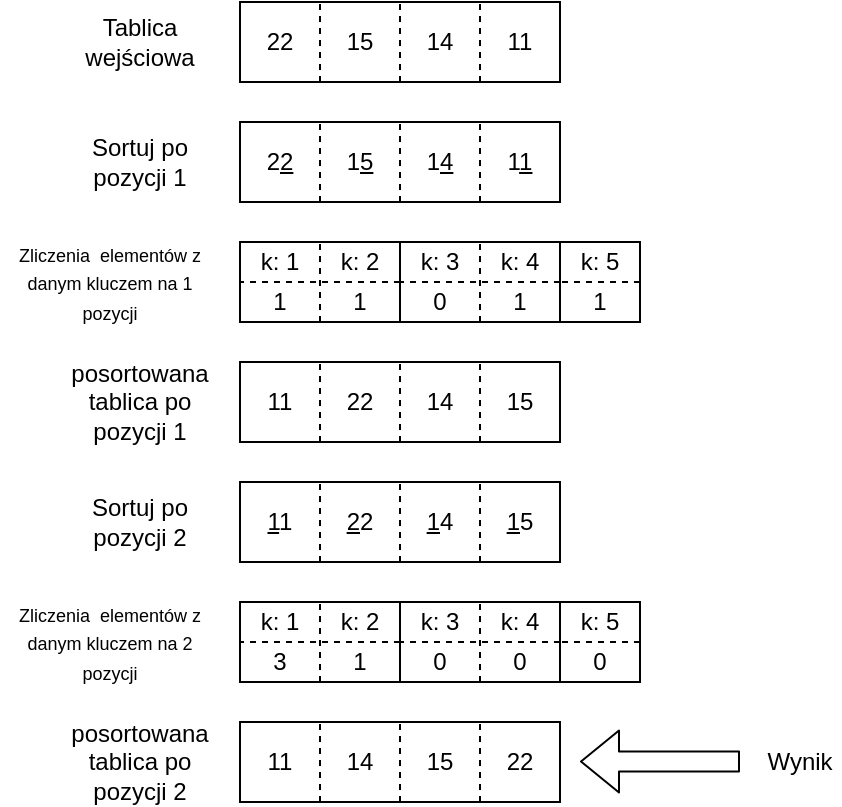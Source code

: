 <mxfile version="12.9.4" type="device"><diagram id="mf8olS-6DzNRU2M9eISm" name="Page-1"><mxGraphModel dx="677" dy="346" grid="1" gridSize="10" guides="1" tooltips="1" connect="1" arrows="1" fold="1" page="1" pageScale="1" pageWidth="850" pageHeight="1100" math="0" shadow="0"><root><mxCell id="0"/><mxCell id="1" parent="0"/><mxCell id="Elx4eIKr_xaL5NuPTs_i-1" value="" style="rounded=0;whiteSpace=wrap;html=1;" vertex="1" parent="1"><mxGeometry x="160" y="200" width="160" height="40" as="geometry"/></mxCell><mxCell id="Elx4eIKr_xaL5NuPTs_i-2" value="" style="endArrow=none;dashed=1;html=1;entryX=0.25;entryY=0;entryDx=0;entryDy=0;exitX=0.25;exitY=1;exitDx=0;exitDy=0;" edge="1" parent="1" source="Elx4eIKr_xaL5NuPTs_i-1" target="Elx4eIKr_xaL5NuPTs_i-1"><mxGeometry width="50" height="50" relative="1" as="geometry"><mxPoint x="400" y="340" as="sourcePoint"/><mxPoint x="450" y="290" as="targetPoint"/></mxGeometry></mxCell><mxCell id="Elx4eIKr_xaL5NuPTs_i-3" value="" style="endArrow=none;dashed=1;html=1;entryX=0.5;entryY=0;entryDx=0;entryDy=0;exitX=0.5;exitY=1;exitDx=0;exitDy=0;" edge="1" parent="1" source="Elx4eIKr_xaL5NuPTs_i-1" target="Elx4eIKr_xaL5NuPTs_i-1"><mxGeometry width="50" height="50" relative="1" as="geometry"><mxPoint x="210" y="250" as="sourcePoint"/><mxPoint x="210" y="210" as="targetPoint"/></mxGeometry></mxCell><mxCell id="Elx4eIKr_xaL5NuPTs_i-4" value="" style="endArrow=none;dashed=1;html=1;entryX=0.75;entryY=0;entryDx=0;entryDy=0;exitX=0.75;exitY=1;exitDx=0;exitDy=0;" edge="1" parent="1" source="Elx4eIKr_xaL5NuPTs_i-1" target="Elx4eIKr_xaL5NuPTs_i-1"><mxGeometry width="50" height="50" relative="1" as="geometry"><mxPoint x="220" y="260" as="sourcePoint"/><mxPoint x="220" y="220" as="targetPoint"/></mxGeometry></mxCell><mxCell id="Elx4eIKr_xaL5NuPTs_i-5" value="22" style="text;html=1;strokeColor=none;fillColor=none;align=center;verticalAlign=middle;whiteSpace=wrap;rounded=0;" vertex="1" parent="1"><mxGeometry x="160" y="210" width="40" height="20" as="geometry"/></mxCell><mxCell id="Elx4eIKr_xaL5NuPTs_i-6" value="15" style="text;html=1;strokeColor=none;fillColor=none;align=center;verticalAlign=middle;whiteSpace=wrap;rounded=0;" vertex="1" parent="1"><mxGeometry x="200" y="210" width="40" height="20" as="geometry"/></mxCell><mxCell id="Elx4eIKr_xaL5NuPTs_i-7" value="14" style="text;html=1;strokeColor=none;fillColor=none;align=center;verticalAlign=middle;whiteSpace=wrap;rounded=0;" vertex="1" parent="1"><mxGeometry x="240" y="210" width="40" height="20" as="geometry"/></mxCell><mxCell id="Elx4eIKr_xaL5NuPTs_i-8" value="11" style="text;html=1;strokeColor=none;fillColor=none;align=center;verticalAlign=middle;whiteSpace=wrap;rounded=0;" vertex="1" parent="1"><mxGeometry x="280" y="210" width="40" height="20" as="geometry"/></mxCell><mxCell id="Elx4eIKr_xaL5NuPTs_i-18" value="" style="rounded=0;whiteSpace=wrap;html=1;" vertex="1" parent="1"><mxGeometry x="160" y="260" width="160" height="40" as="geometry"/></mxCell><mxCell id="Elx4eIKr_xaL5NuPTs_i-19" value="" style="endArrow=none;dashed=1;html=1;entryX=0.25;entryY=0;entryDx=0;entryDy=0;exitX=0.25;exitY=1;exitDx=0;exitDy=0;" edge="1" parent="1" source="Elx4eIKr_xaL5NuPTs_i-18" target="Elx4eIKr_xaL5NuPTs_i-18"><mxGeometry width="50" height="50" relative="1" as="geometry"><mxPoint x="400" y="400" as="sourcePoint"/><mxPoint x="450" y="350" as="targetPoint"/></mxGeometry></mxCell><mxCell id="Elx4eIKr_xaL5NuPTs_i-20" value="" style="endArrow=none;dashed=1;html=1;entryX=0.5;entryY=0;entryDx=0;entryDy=0;exitX=0.5;exitY=1;exitDx=0;exitDy=0;" edge="1" parent="1" source="Elx4eIKr_xaL5NuPTs_i-18" target="Elx4eIKr_xaL5NuPTs_i-18"><mxGeometry width="50" height="50" relative="1" as="geometry"><mxPoint x="210" y="310" as="sourcePoint"/><mxPoint x="210" y="270" as="targetPoint"/></mxGeometry></mxCell><mxCell id="Elx4eIKr_xaL5NuPTs_i-21" value="" style="endArrow=none;dashed=1;html=1;entryX=0.75;entryY=0;entryDx=0;entryDy=0;exitX=0.75;exitY=1;exitDx=0;exitDy=0;" edge="1" parent="1" source="Elx4eIKr_xaL5NuPTs_i-18" target="Elx4eIKr_xaL5NuPTs_i-18"><mxGeometry width="50" height="50" relative="1" as="geometry"><mxPoint x="220" y="320" as="sourcePoint"/><mxPoint x="220" y="280" as="targetPoint"/></mxGeometry></mxCell><mxCell id="Elx4eIKr_xaL5NuPTs_i-22" value="2&lt;u&gt;2&lt;/u&gt;" style="text;html=1;strokeColor=none;fillColor=none;align=center;verticalAlign=middle;whiteSpace=wrap;rounded=0;" vertex="1" parent="1"><mxGeometry x="160" y="270" width="40" height="20" as="geometry"/></mxCell><mxCell id="Elx4eIKr_xaL5NuPTs_i-23" value="1&lt;u&gt;5&lt;/u&gt;" style="text;html=1;strokeColor=none;fillColor=none;align=center;verticalAlign=middle;whiteSpace=wrap;rounded=0;" vertex="1" parent="1"><mxGeometry x="200" y="270" width="40" height="20" as="geometry"/></mxCell><mxCell id="Elx4eIKr_xaL5NuPTs_i-24" value="1&lt;u&gt;4&lt;/u&gt;" style="text;html=1;strokeColor=none;fillColor=none;align=center;verticalAlign=middle;whiteSpace=wrap;rounded=0;" vertex="1" parent="1"><mxGeometry x="240" y="270" width="40" height="20" as="geometry"/></mxCell><mxCell id="Elx4eIKr_xaL5NuPTs_i-25" value="1&lt;u&gt;1&lt;/u&gt;" style="text;html=1;strokeColor=none;fillColor=none;align=center;verticalAlign=middle;whiteSpace=wrap;rounded=0;" vertex="1" parent="1"><mxGeometry x="280" y="270" width="40" height="20" as="geometry"/></mxCell><mxCell id="Elx4eIKr_xaL5NuPTs_i-26" value="" style="rounded=0;whiteSpace=wrap;html=1;" vertex="1" parent="1"><mxGeometry x="160" y="380" width="160" height="40" as="geometry"/></mxCell><mxCell id="Elx4eIKr_xaL5NuPTs_i-27" value="" style="endArrow=none;dashed=1;html=1;entryX=0.25;entryY=0;entryDx=0;entryDy=0;exitX=0.25;exitY=1;exitDx=0;exitDy=0;" edge="1" parent="1" source="Elx4eIKr_xaL5NuPTs_i-26" target="Elx4eIKr_xaL5NuPTs_i-26"><mxGeometry width="50" height="50" relative="1" as="geometry"><mxPoint x="400" y="520" as="sourcePoint"/><mxPoint x="450" y="470" as="targetPoint"/></mxGeometry></mxCell><mxCell id="Elx4eIKr_xaL5NuPTs_i-28" value="" style="endArrow=none;dashed=1;html=1;entryX=0.5;entryY=0;entryDx=0;entryDy=0;exitX=0.5;exitY=1;exitDx=0;exitDy=0;" edge="1" parent="1" source="Elx4eIKr_xaL5NuPTs_i-26" target="Elx4eIKr_xaL5NuPTs_i-26"><mxGeometry width="50" height="50" relative="1" as="geometry"><mxPoint x="210" y="430" as="sourcePoint"/><mxPoint x="210" y="390" as="targetPoint"/></mxGeometry></mxCell><mxCell id="Elx4eIKr_xaL5NuPTs_i-29" value="" style="endArrow=none;dashed=1;html=1;entryX=0.75;entryY=0;entryDx=0;entryDy=0;exitX=0.75;exitY=1;exitDx=0;exitDy=0;" edge="1" parent="1" source="Elx4eIKr_xaL5NuPTs_i-26" target="Elx4eIKr_xaL5NuPTs_i-26"><mxGeometry width="50" height="50" relative="1" as="geometry"><mxPoint x="220" y="440" as="sourcePoint"/><mxPoint x="220" y="400" as="targetPoint"/></mxGeometry></mxCell><mxCell id="Elx4eIKr_xaL5NuPTs_i-30" value="11" style="text;html=1;strokeColor=none;fillColor=none;align=center;verticalAlign=middle;whiteSpace=wrap;rounded=0;" vertex="1" parent="1"><mxGeometry x="160" y="390" width="40" height="20" as="geometry"/></mxCell><mxCell id="Elx4eIKr_xaL5NuPTs_i-31" value="22" style="text;html=1;strokeColor=none;fillColor=none;align=center;verticalAlign=middle;whiteSpace=wrap;rounded=0;" vertex="1" parent="1"><mxGeometry x="200" y="390" width="40" height="20" as="geometry"/></mxCell><mxCell id="Elx4eIKr_xaL5NuPTs_i-32" value="14" style="text;html=1;strokeColor=none;fillColor=none;align=center;verticalAlign=middle;whiteSpace=wrap;rounded=0;" vertex="1" parent="1"><mxGeometry x="240" y="390" width="40" height="20" as="geometry"/></mxCell><mxCell id="Elx4eIKr_xaL5NuPTs_i-33" value="15" style="text;html=1;strokeColor=none;fillColor=none;align=center;verticalAlign=middle;whiteSpace=wrap;rounded=0;" vertex="1" parent="1"><mxGeometry x="280" y="390" width="40" height="20" as="geometry"/></mxCell><mxCell id="Elx4eIKr_xaL5NuPTs_i-34" value="Sortuj po pozycji 1" style="text;html=1;strokeColor=none;fillColor=none;align=center;verticalAlign=middle;whiteSpace=wrap;rounded=0;" vertex="1" parent="1"><mxGeometry x="70" y="265" width="80" height="30" as="geometry"/></mxCell><mxCell id="Elx4eIKr_xaL5NuPTs_i-35" value="posortowana tablica po pozycji 1" style="text;html=1;strokeColor=none;fillColor=none;align=center;verticalAlign=middle;whiteSpace=wrap;rounded=0;" vertex="1" parent="1"><mxGeometry x="70" y="385" width="80" height="30" as="geometry"/></mxCell><mxCell id="Elx4eIKr_xaL5NuPTs_i-36" value="Tablica wejściowa" style="text;html=1;strokeColor=none;fillColor=none;align=center;verticalAlign=middle;whiteSpace=wrap;rounded=0;" vertex="1" parent="1"><mxGeometry x="70" y="205" width="80" height="30" as="geometry"/></mxCell><mxCell id="Elx4eIKr_xaL5NuPTs_i-55" value="" style="rounded=0;whiteSpace=wrap;html=1;" vertex="1" parent="1"><mxGeometry x="160" y="440" width="160" height="40" as="geometry"/></mxCell><mxCell id="Elx4eIKr_xaL5NuPTs_i-56" value="" style="endArrow=none;dashed=1;html=1;entryX=0.25;entryY=0;entryDx=0;entryDy=0;exitX=0.25;exitY=1;exitDx=0;exitDy=0;" edge="1" parent="1" source="Elx4eIKr_xaL5NuPTs_i-55" target="Elx4eIKr_xaL5NuPTs_i-55"><mxGeometry width="50" height="50" relative="1" as="geometry"><mxPoint x="400" y="580" as="sourcePoint"/><mxPoint x="450" y="530" as="targetPoint"/></mxGeometry></mxCell><mxCell id="Elx4eIKr_xaL5NuPTs_i-57" value="" style="endArrow=none;dashed=1;html=1;entryX=0.5;entryY=0;entryDx=0;entryDy=0;exitX=0.5;exitY=1;exitDx=0;exitDy=0;" edge="1" parent="1" source="Elx4eIKr_xaL5NuPTs_i-55" target="Elx4eIKr_xaL5NuPTs_i-55"><mxGeometry width="50" height="50" relative="1" as="geometry"><mxPoint x="210" y="490" as="sourcePoint"/><mxPoint x="210" y="450" as="targetPoint"/></mxGeometry></mxCell><mxCell id="Elx4eIKr_xaL5NuPTs_i-58" value="" style="endArrow=none;dashed=1;html=1;entryX=0.75;entryY=0;entryDx=0;entryDy=0;exitX=0.75;exitY=1;exitDx=0;exitDy=0;" edge="1" parent="1" source="Elx4eIKr_xaL5NuPTs_i-55" target="Elx4eIKr_xaL5NuPTs_i-55"><mxGeometry width="50" height="50" relative="1" as="geometry"><mxPoint x="220" y="500" as="sourcePoint"/><mxPoint x="220" y="460" as="targetPoint"/></mxGeometry></mxCell><mxCell id="Elx4eIKr_xaL5NuPTs_i-59" value="&lt;u&gt;1&lt;/u&gt;1" style="text;html=1;strokeColor=none;fillColor=none;align=center;verticalAlign=middle;whiteSpace=wrap;rounded=0;" vertex="1" parent="1"><mxGeometry x="160" y="450" width="40" height="20" as="geometry"/></mxCell><mxCell id="Elx4eIKr_xaL5NuPTs_i-60" value="&lt;u&gt;2&lt;/u&gt;2" style="text;html=1;strokeColor=none;fillColor=none;align=center;verticalAlign=middle;whiteSpace=wrap;rounded=0;" vertex="1" parent="1"><mxGeometry x="200" y="450" width="40" height="20" as="geometry"/></mxCell><mxCell id="Elx4eIKr_xaL5NuPTs_i-61" value="&lt;u&gt;1&lt;/u&gt;4" style="text;html=1;strokeColor=none;fillColor=none;align=center;verticalAlign=middle;whiteSpace=wrap;rounded=0;" vertex="1" parent="1"><mxGeometry x="240" y="450" width="40" height="20" as="geometry"/></mxCell><mxCell id="Elx4eIKr_xaL5NuPTs_i-62" value="&lt;u&gt;1&lt;/u&gt;5" style="text;html=1;strokeColor=none;fillColor=none;align=center;verticalAlign=middle;whiteSpace=wrap;rounded=0;" vertex="1" parent="1"><mxGeometry x="280" y="450" width="40" height="20" as="geometry"/></mxCell><mxCell id="Elx4eIKr_xaL5NuPTs_i-63" value="" style="rounded=0;whiteSpace=wrap;html=1;" vertex="1" parent="1"><mxGeometry x="160" y="560" width="160" height="40" as="geometry"/></mxCell><mxCell id="Elx4eIKr_xaL5NuPTs_i-64" value="" style="endArrow=none;dashed=1;html=1;entryX=0.25;entryY=0;entryDx=0;entryDy=0;exitX=0.25;exitY=1;exitDx=0;exitDy=0;" edge="1" parent="1" source="Elx4eIKr_xaL5NuPTs_i-63" target="Elx4eIKr_xaL5NuPTs_i-63"><mxGeometry width="50" height="50" relative="1" as="geometry"><mxPoint x="400" y="700" as="sourcePoint"/><mxPoint x="450" y="650" as="targetPoint"/></mxGeometry></mxCell><mxCell id="Elx4eIKr_xaL5NuPTs_i-65" value="" style="endArrow=none;dashed=1;html=1;entryX=0.5;entryY=0;entryDx=0;entryDy=0;exitX=0.5;exitY=1;exitDx=0;exitDy=0;" edge="1" parent="1" source="Elx4eIKr_xaL5NuPTs_i-63" target="Elx4eIKr_xaL5NuPTs_i-63"><mxGeometry width="50" height="50" relative="1" as="geometry"><mxPoint x="210" y="610" as="sourcePoint"/><mxPoint x="210" y="570" as="targetPoint"/></mxGeometry></mxCell><mxCell id="Elx4eIKr_xaL5NuPTs_i-66" value="" style="endArrow=none;dashed=1;html=1;entryX=0.75;entryY=0;entryDx=0;entryDy=0;exitX=0.75;exitY=1;exitDx=0;exitDy=0;" edge="1" parent="1" source="Elx4eIKr_xaL5NuPTs_i-63" target="Elx4eIKr_xaL5NuPTs_i-63"><mxGeometry width="50" height="50" relative="1" as="geometry"><mxPoint x="220" y="620" as="sourcePoint"/><mxPoint x="220" y="580" as="targetPoint"/></mxGeometry></mxCell><mxCell id="Elx4eIKr_xaL5NuPTs_i-67" value="11" style="text;html=1;strokeColor=none;fillColor=none;align=center;verticalAlign=middle;whiteSpace=wrap;rounded=0;" vertex="1" parent="1"><mxGeometry x="160" y="570" width="40" height="20" as="geometry"/></mxCell><mxCell id="Elx4eIKr_xaL5NuPTs_i-68" value="14" style="text;html=1;strokeColor=none;fillColor=none;align=center;verticalAlign=middle;whiteSpace=wrap;rounded=0;" vertex="1" parent="1"><mxGeometry x="200" y="570" width="40" height="20" as="geometry"/></mxCell><mxCell id="Elx4eIKr_xaL5NuPTs_i-69" value="15" style="text;html=1;strokeColor=none;fillColor=none;align=center;verticalAlign=middle;whiteSpace=wrap;rounded=0;" vertex="1" parent="1"><mxGeometry x="240" y="570" width="40" height="20" as="geometry"/></mxCell><mxCell id="Elx4eIKr_xaL5NuPTs_i-70" value="22" style="text;html=1;strokeColor=none;fillColor=none;align=center;verticalAlign=middle;whiteSpace=wrap;rounded=0;" vertex="1" parent="1"><mxGeometry x="280" y="570" width="40" height="20" as="geometry"/></mxCell><mxCell id="Elx4eIKr_xaL5NuPTs_i-71" value="Sortuj po pozycji 2" style="text;html=1;strokeColor=none;fillColor=none;align=center;verticalAlign=middle;whiteSpace=wrap;rounded=0;" vertex="1" parent="1"><mxGeometry x="70" y="445" width="80" height="30" as="geometry"/></mxCell><mxCell id="Elx4eIKr_xaL5NuPTs_i-72" value="posortowana tablica po pozycji 2" style="text;html=1;strokeColor=none;fillColor=none;align=center;verticalAlign=middle;whiteSpace=wrap;rounded=0;" vertex="1" parent="1"><mxGeometry x="70" y="565" width="80" height="30" as="geometry"/></mxCell><mxCell id="Elx4eIKr_xaL5NuPTs_i-73" value="" style="rounded=0;whiteSpace=wrap;html=1;" vertex="1" parent="1"><mxGeometry x="160" y="320" width="80" height="40" as="geometry"/></mxCell><mxCell id="Elx4eIKr_xaL5NuPTs_i-77" value="" style="endArrow=none;dashed=1;html=1;entryX=0;entryY=0.5;entryDx=0;entryDy=0;exitX=1;exitY=0.5;exitDx=0;exitDy=0;" edge="1" parent="1" source="Elx4eIKr_xaL5NuPTs_i-73" target="Elx4eIKr_xaL5NuPTs_i-73"><mxGeometry width="50" height="50" relative="1" as="geometry"><mxPoint x="300" y="460" as="sourcePoint"/><mxPoint x="350" y="410" as="targetPoint"/></mxGeometry></mxCell><mxCell id="Elx4eIKr_xaL5NuPTs_i-78" value="k: 1" style="text;html=1;strokeColor=none;fillColor=none;align=center;verticalAlign=middle;whiteSpace=wrap;rounded=0;" vertex="1" parent="1"><mxGeometry x="160" y="320" width="40" height="20" as="geometry"/></mxCell><mxCell id="Elx4eIKr_xaL5NuPTs_i-79" value="" style="endArrow=none;dashed=1;html=1;entryX=1;entryY=0;entryDx=0;entryDy=0;exitX=0.5;exitY=1;exitDx=0;exitDy=0;" edge="1" parent="1" source="Elx4eIKr_xaL5NuPTs_i-73" target="Elx4eIKr_xaL5NuPTs_i-78"><mxGeometry width="50" height="50" relative="1" as="geometry"><mxPoint x="300" y="460" as="sourcePoint"/><mxPoint x="350" y="410" as="targetPoint"/></mxGeometry></mxCell><mxCell id="Elx4eIKr_xaL5NuPTs_i-80" value="k: 2" style="text;html=1;strokeColor=none;fillColor=none;align=center;verticalAlign=middle;whiteSpace=wrap;rounded=0;" vertex="1" parent="1"><mxGeometry x="200" y="320" width="40" height="20" as="geometry"/></mxCell><mxCell id="Elx4eIKr_xaL5NuPTs_i-81" value="" style="rounded=0;whiteSpace=wrap;html=1;" vertex="1" parent="1"><mxGeometry x="240" y="320" width="80" height="40" as="geometry"/></mxCell><mxCell id="Elx4eIKr_xaL5NuPTs_i-82" value="" style="endArrow=none;dashed=1;html=1;entryX=0;entryY=0.5;entryDx=0;entryDy=0;exitX=1;exitY=0.5;exitDx=0;exitDy=0;" edge="1" parent="1" source="Elx4eIKr_xaL5NuPTs_i-81" target="Elx4eIKr_xaL5NuPTs_i-81"><mxGeometry width="50" height="50" relative="1" as="geometry"><mxPoint x="380" y="460" as="sourcePoint"/><mxPoint x="430" y="410" as="targetPoint"/></mxGeometry></mxCell><mxCell id="Elx4eIKr_xaL5NuPTs_i-83" value="k: 3" style="text;html=1;strokeColor=none;fillColor=none;align=center;verticalAlign=middle;whiteSpace=wrap;rounded=0;" vertex="1" parent="1"><mxGeometry x="240" y="320" width="40" height="20" as="geometry"/></mxCell><mxCell id="Elx4eIKr_xaL5NuPTs_i-84" value="" style="endArrow=none;dashed=1;html=1;entryX=1;entryY=0;entryDx=0;entryDy=0;exitX=0.5;exitY=1;exitDx=0;exitDy=0;" edge="1" parent="1" source="Elx4eIKr_xaL5NuPTs_i-81" target="Elx4eIKr_xaL5NuPTs_i-83"><mxGeometry width="50" height="50" relative="1" as="geometry"><mxPoint x="380" y="460" as="sourcePoint"/><mxPoint x="430" y="410" as="targetPoint"/></mxGeometry></mxCell><mxCell id="Elx4eIKr_xaL5NuPTs_i-85" value="k: 4" style="text;html=1;strokeColor=none;fillColor=none;align=center;verticalAlign=middle;whiteSpace=wrap;rounded=0;" vertex="1" parent="1"><mxGeometry x="280" y="320" width="40" height="20" as="geometry"/></mxCell><mxCell id="Elx4eIKr_xaL5NuPTs_i-86" value="" style="rounded=0;whiteSpace=wrap;html=1;" vertex="1" parent="1"><mxGeometry x="320" y="320" width="40" height="40" as="geometry"/></mxCell><mxCell id="Elx4eIKr_xaL5NuPTs_i-87" value="k: 5" style="text;html=1;strokeColor=none;fillColor=none;align=center;verticalAlign=middle;whiteSpace=wrap;rounded=0;" vertex="1" parent="1"><mxGeometry x="320" y="320" width="40" height="20" as="geometry"/></mxCell><mxCell id="Elx4eIKr_xaL5NuPTs_i-89" value="" style="endArrow=none;dashed=1;html=1;entryX=0;entryY=0.5;entryDx=0;entryDy=0;exitX=1;exitY=1;exitDx=0;exitDy=0;" edge="1" parent="1" source="Elx4eIKr_xaL5NuPTs_i-87" target="Elx4eIKr_xaL5NuPTs_i-86"><mxGeometry width="50" height="50" relative="1" as="geometry"><mxPoint x="300" y="460" as="sourcePoint"/><mxPoint x="350" y="410" as="targetPoint"/></mxGeometry></mxCell><mxCell id="Elx4eIKr_xaL5NuPTs_i-90" value="1" style="text;html=1;strokeColor=none;fillColor=none;align=center;verticalAlign=middle;whiteSpace=wrap;rounded=0;" vertex="1" parent="1"><mxGeometry x="160" y="340" width="40" height="20" as="geometry"/></mxCell><mxCell id="Elx4eIKr_xaL5NuPTs_i-91" value="1" style="text;html=1;strokeColor=none;fillColor=none;align=center;verticalAlign=middle;whiteSpace=wrap;rounded=0;" vertex="1" parent="1"><mxGeometry x="200" y="340" width="40" height="20" as="geometry"/></mxCell><mxCell id="Elx4eIKr_xaL5NuPTs_i-92" value="0&lt;span style=&quot;color: rgba(0 , 0 , 0 , 0) ; font-family: monospace ; font-size: 0px ; white-space: nowrap&quot;&gt;%3CmxGraphModel%3E%3Croot%3E%3CmxCell%20id%3D%220%22%2F%3E%3CmxCell%20id%3D%221%22%20parent%3D%220%22%2F%3E%3CmxCell%20id%3D%222%22%20value%3D%221%22%20style%3D%22text%3Bhtml%3D1%3BstrokeColor%3Dnone%3BfillColor%3Dnone%3Balign%3Dcenter%3BverticalAlign%3Dmiddle%3BwhiteSpace%3Dwrap%3Brounded%3D0%3B%22%20vertex%3D%221%22%20parent%3D%221%22%3E%3CmxGeometry%20x%3D%22200%22%20y%3D%22340%22%20width%3D%2240%22%20height%3D%2220%22%20as%3D%22geometry%22%2F%3E%3C%2FmxCell%3E%3C%2Froot%3E%3C%2FmxGraphModel%3E&lt;/span&gt;" style="text;html=1;strokeColor=none;fillColor=none;align=center;verticalAlign=middle;whiteSpace=wrap;rounded=0;" vertex="1" parent="1"><mxGeometry x="240" y="340" width="40" height="20" as="geometry"/></mxCell><mxCell id="Elx4eIKr_xaL5NuPTs_i-93" value="1" style="text;html=1;strokeColor=none;fillColor=none;align=center;verticalAlign=middle;whiteSpace=wrap;rounded=0;" vertex="1" parent="1"><mxGeometry x="280" y="340" width="40" height="20" as="geometry"/></mxCell><mxCell id="Elx4eIKr_xaL5NuPTs_i-94" value="1" style="text;html=1;strokeColor=none;fillColor=none;align=center;verticalAlign=middle;whiteSpace=wrap;rounded=0;" vertex="1" parent="1"><mxGeometry x="320" y="340" width="40" height="20" as="geometry"/></mxCell><mxCell id="Elx4eIKr_xaL5NuPTs_i-95" value="" style="rounded=0;whiteSpace=wrap;html=1;" vertex="1" parent="1"><mxGeometry x="160" y="500" width="80" height="40" as="geometry"/></mxCell><mxCell id="Elx4eIKr_xaL5NuPTs_i-96" value="" style="endArrow=none;dashed=1;html=1;entryX=0;entryY=0.5;entryDx=0;entryDy=0;exitX=1;exitY=0.5;exitDx=0;exitDy=0;" edge="1" parent="1" source="Elx4eIKr_xaL5NuPTs_i-95" target="Elx4eIKr_xaL5NuPTs_i-95"><mxGeometry width="50" height="50" relative="1" as="geometry"><mxPoint x="300" y="640" as="sourcePoint"/><mxPoint x="350" y="590" as="targetPoint"/></mxGeometry></mxCell><mxCell id="Elx4eIKr_xaL5NuPTs_i-97" value="k: 1" style="text;html=1;strokeColor=none;fillColor=none;align=center;verticalAlign=middle;whiteSpace=wrap;rounded=0;" vertex="1" parent="1"><mxGeometry x="160" y="500" width="40" height="20" as="geometry"/></mxCell><mxCell id="Elx4eIKr_xaL5NuPTs_i-98" value="" style="endArrow=none;dashed=1;html=1;entryX=1;entryY=0;entryDx=0;entryDy=0;exitX=0.5;exitY=1;exitDx=0;exitDy=0;" edge="1" parent="1" source="Elx4eIKr_xaL5NuPTs_i-95" target="Elx4eIKr_xaL5NuPTs_i-97"><mxGeometry width="50" height="50" relative="1" as="geometry"><mxPoint x="300" y="640" as="sourcePoint"/><mxPoint x="350" y="590" as="targetPoint"/></mxGeometry></mxCell><mxCell id="Elx4eIKr_xaL5NuPTs_i-99" value="k: 2" style="text;html=1;strokeColor=none;fillColor=none;align=center;verticalAlign=middle;whiteSpace=wrap;rounded=0;" vertex="1" parent="1"><mxGeometry x="200" y="500" width="40" height="20" as="geometry"/></mxCell><mxCell id="Elx4eIKr_xaL5NuPTs_i-100" value="" style="rounded=0;whiteSpace=wrap;html=1;" vertex="1" parent="1"><mxGeometry x="240" y="500" width="80" height="40" as="geometry"/></mxCell><mxCell id="Elx4eIKr_xaL5NuPTs_i-101" value="" style="endArrow=none;dashed=1;html=1;entryX=0;entryY=0.5;entryDx=0;entryDy=0;exitX=1;exitY=0.5;exitDx=0;exitDy=0;" edge="1" parent="1" source="Elx4eIKr_xaL5NuPTs_i-100" target="Elx4eIKr_xaL5NuPTs_i-100"><mxGeometry width="50" height="50" relative="1" as="geometry"><mxPoint x="380" y="640" as="sourcePoint"/><mxPoint x="430" y="590" as="targetPoint"/></mxGeometry></mxCell><mxCell id="Elx4eIKr_xaL5NuPTs_i-102" value="k: 3" style="text;html=1;strokeColor=none;fillColor=none;align=center;verticalAlign=middle;whiteSpace=wrap;rounded=0;" vertex="1" parent="1"><mxGeometry x="240" y="500" width="40" height="20" as="geometry"/></mxCell><mxCell id="Elx4eIKr_xaL5NuPTs_i-103" value="" style="endArrow=none;dashed=1;html=1;entryX=1;entryY=0;entryDx=0;entryDy=0;exitX=0.5;exitY=1;exitDx=0;exitDy=0;" edge="1" parent="1" source="Elx4eIKr_xaL5NuPTs_i-100" target="Elx4eIKr_xaL5NuPTs_i-102"><mxGeometry width="50" height="50" relative="1" as="geometry"><mxPoint x="380" y="640" as="sourcePoint"/><mxPoint x="430" y="590" as="targetPoint"/></mxGeometry></mxCell><mxCell id="Elx4eIKr_xaL5NuPTs_i-104" value="k: 4" style="text;html=1;strokeColor=none;fillColor=none;align=center;verticalAlign=middle;whiteSpace=wrap;rounded=0;" vertex="1" parent="1"><mxGeometry x="280" y="500" width="40" height="20" as="geometry"/></mxCell><mxCell id="Elx4eIKr_xaL5NuPTs_i-105" value="" style="rounded=0;whiteSpace=wrap;html=1;" vertex="1" parent="1"><mxGeometry x="320" y="500" width="40" height="40" as="geometry"/></mxCell><mxCell id="Elx4eIKr_xaL5NuPTs_i-106" value="k: 5" style="text;html=1;strokeColor=none;fillColor=none;align=center;verticalAlign=middle;whiteSpace=wrap;rounded=0;" vertex="1" parent="1"><mxGeometry x="320" y="500" width="40" height="20" as="geometry"/></mxCell><mxCell id="Elx4eIKr_xaL5NuPTs_i-107" value="" style="endArrow=none;dashed=1;html=1;entryX=0;entryY=0.5;entryDx=0;entryDy=0;exitX=1;exitY=1;exitDx=0;exitDy=0;" edge="1" parent="1" source="Elx4eIKr_xaL5NuPTs_i-106" target="Elx4eIKr_xaL5NuPTs_i-105"><mxGeometry width="50" height="50" relative="1" as="geometry"><mxPoint x="300" y="640" as="sourcePoint"/><mxPoint x="350" y="590" as="targetPoint"/></mxGeometry></mxCell><mxCell id="Elx4eIKr_xaL5NuPTs_i-108" value="3" style="text;html=1;strokeColor=none;fillColor=none;align=center;verticalAlign=middle;whiteSpace=wrap;rounded=0;" vertex="1" parent="1"><mxGeometry x="160" y="520" width="40" height="20" as="geometry"/></mxCell><mxCell id="Elx4eIKr_xaL5NuPTs_i-109" value="1" style="text;html=1;strokeColor=none;fillColor=none;align=center;verticalAlign=middle;whiteSpace=wrap;rounded=0;" vertex="1" parent="1"><mxGeometry x="200" y="520" width="40" height="20" as="geometry"/></mxCell><mxCell id="Elx4eIKr_xaL5NuPTs_i-110" value="0&lt;span style=&quot;color: rgba(0 , 0 , 0 , 0) ; font-family: monospace ; font-size: 0px ; white-space: nowrap&quot;&gt;%3CmxGraphModel%3E%3Croot%3E%3CmxCell%20id%3D%220%22%2F%3E%3CmxCell%20id%3D%221%22%20parent%3D%220%22%2F%3E%3CmxCell%20id%3D%222%22%20value%3D%221%22%20style%3D%22text%3Bhtml%3D1%3BstrokeColor%3Dnone%3BfillColor%3Dnone%3Balign%3Dcenter%3BverticalAlign%3Dmiddle%3BwhiteSpace%3Dwrap%3Brounded%3D0%3B%22%20vertex%3D%221%22%20parent%3D%221%22%3E%3CmxGeometry%20x%3D%22200%22%20y%3D%22340%22%20width%3D%2240%22%20height%3D%2220%22%20as%3D%22geometry%22%2F%3E%3C%2FmxCell%3E%3C%2Froot%3E%3C%2FmxGraphModel%3E&lt;/span&gt;" style="text;html=1;strokeColor=none;fillColor=none;align=center;verticalAlign=middle;whiteSpace=wrap;rounded=0;" vertex="1" parent="1"><mxGeometry x="240" y="520" width="40" height="20" as="geometry"/></mxCell><mxCell id="Elx4eIKr_xaL5NuPTs_i-111" value="0" style="text;html=1;strokeColor=none;fillColor=none;align=center;verticalAlign=middle;whiteSpace=wrap;rounded=0;" vertex="1" parent="1"><mxGeometry x="280" y="520" width="40" height="20" as="geometry"/></mxCell><mxCell id="Elx4eIKr_xaL5NuPTs_i-112" value="0" style="text;html=1;strokeColor=none;fillColor=none;align=center;verticalAlign=middle;whiteSpace=wrap;rounded=0;" vertex="1" parent="1"><mxGeometry x="320" y="520" width="40" height="20" as="geometry"/></mxCell><mxCell id="Elx4eIKr_xaL5NuPTs_i-113" value="&lt;font style=&quot;font-size: 9px&quot;&gt;Zliczenia&amp;nbsp; elementów z danym kluczem na 2 pozycji&lt;br&gt;&lt;/font&gt;" style="text;html=1;strokeColor=none;fillColor=none;align=center;verticalAlign=middle;whiteSpace=wrap;rounded=0;" vertex="1" parent="1"><mxGeometry x="40" y="500" width="110" height="40" as="geometry"/></mxCell><mxCell id="Elx4eIKr_xaL5NuPTs_i-114" value="&lt;font style=&quot;font-size: 9px&quot;&gt;Zliczenia&amp;nbsp; elementów z danym kluczem na 1 pozycji&lt;br&gt;&lt;/font&gt;" style="text;html=1;strokeColor=none;fillColor=none;align=center;verticalAlign=middle;whiteSpace=wrap;rounded=0;" vertex="1" parent="1"><mxGeometry x="40" y="320" width="110" height="40" as="geometry"/></mxCell><mxCell id="Elx4eIKr_xaL5NuPTs_i-115" value="" style="shape=flexArrow;endArrow=classic;html=1;" edge="1" parent="1"><mxGeometry width="50" height="50" relative="1" as="geometry"><mxPoint x="410" y="579.76" as="sourcePoint"/><mxPoint x="330" y="579.76" as="targetPoint"/></mxGeometry></mxCell><mxCell id="Elx4eIKr_xaL5NuPTs_i-116" value="Wynik" style="text;html=1;strokeColor=none;fillColor=none;align=center;verticalAlign=middle;whiteSpace=wrap;rounded=0;" vertex="1" parent="1"><mxGeometry x="420" y="570" width="40" height="20" as="geometry"/></mxCell></root></mxGraphModel></diagram></mxfile>